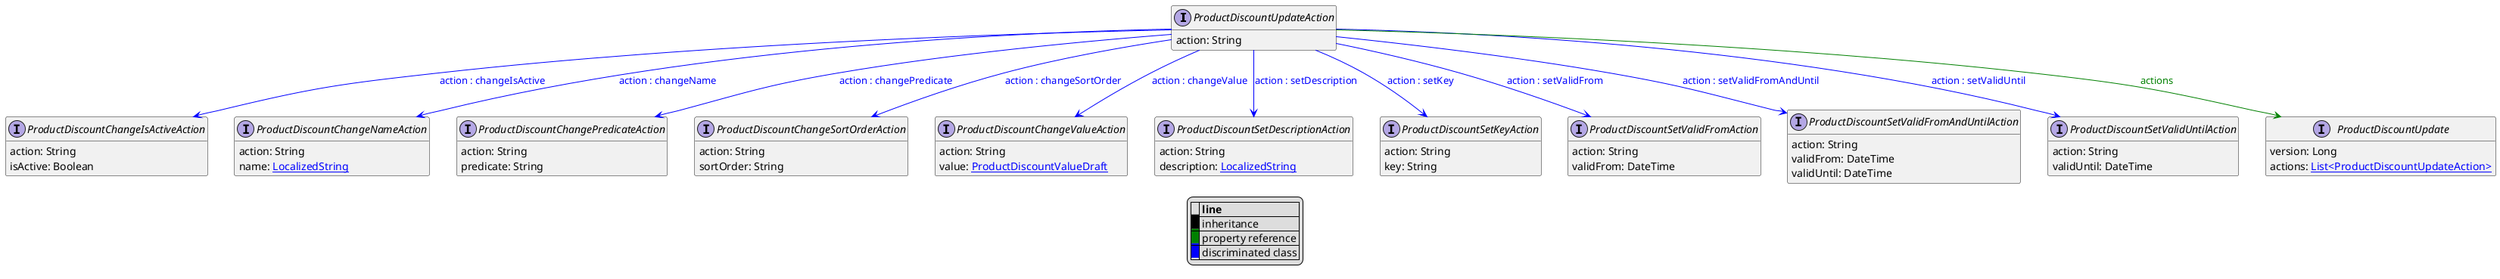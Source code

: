 @startuml

hide empty fields
hide empty methods
legend
|= |= line |
|<back:black>   </back>| inheritance |
|<back:green>   </back>| property reference |
|<back:blue>   </back>| discriminated class |
endlegend
interface ProductDiscountUpdateAction [[ProductDiscountUpdateAction.svg]]  {
    action: String
}


interface ProductDiscountChangeIsActiveAction [[ProductDiscountChangeIsActiveAction.svg]]  {
    action: String
    isActive: Boolean
}
interface ProductDiscountChangeNameAction [[ProductDiscountChangeNameAction.svg]]  {
    action: String
    name: [[LocalizedString.svg LocalizedString]]
}
interface ProductDiscountChangePredicateAction [[ProductDiscountChangePredicateAction.svg]]  {
    action: String
    predicate: String
}
interface ProductDiscountChangeSortOrderAction [[ProductDiscountChangeSortOrderAction.svg]]  {
    action: String
    sortOrder: String
}
interface ProductDiscountChangeValueAction [[ProductDiscountChangeValueAction.svg]]  {
    action: String
    value: [[ProductDiscountValueDraft.svg ProductDiscountValueDraft]]
}
interface ProductDiscountSetDescriptionAction [[ProductDiscountSetDescriptionAction.svg]]  {
    action: String
    description: [[LocalizedString.svg LocalizedString]]
}
interface ProductDiscountSetKeyAction [[ProductDiscountSetKeyAction.svg]]  {
    action: String
    key: String
}
interface ProductDiscountSetValidFromAction [[ProductDiscountSetValidFromAction.svg]]  {
    action: String
    validFrom: DateTime
}
interface ProductDiscountSetValidFromAndUntilAction [[ProductDiscountSetValidFromAndUntilAction.svg]]  {
    action: String
    validFrom: DateTime
    validUntil: DateTime
}
interface ProductDiscountSetValidUntilAction [[ProductDiscountSetValidUntilAction.svg]]  {
    action: String
    validUntil: DateTime
}
interface ProductDiscountUpdate [[ProductDiscountUpdate.svg]]  {
    version: Long
    actions: [[ProductDiscountUpdateAction.svg List<ProductDiscountUpdateAction>]]
}
ProductDiscountUpdateAction --> ProductDiscountChangeIsActiveAction #blue;text:blue : "action : changeIsActive"
ProductDiscountUpdateAction --> ProductDiscountChangeNameAction #blue;text:blue : "action : changeName"
ProductDiscountUpdateAction --> ProductDiscountChangePredicateAction #blue;text:blue : "action : changePredicate"
ProductDiscountUpdateAction --> ProductDiscountChangeSortOrderAction #blue;text:blue : "action : changeSortOrder"
ProductDiscountUpdateAction --> ProductDiscountChangeValueAction #blue;text:blue : "action : changeValue"
ProductDiscountUpdateAction --> ProductDiscountSetDescriptionAction #blue;text:blue : "action : setDescription"
ProductDiscountUpdateAction --> ProductDiscountSetKeyAction #blue;text:blue : "action : setKey"
ProductDiscountUpdateAction --> ProductDiscountSetValidFromAction #blue;text:blue : "action : setValidFrom"
ProductDiscountUpdateAction --> ProductDiscountSetValidFromAndUntilAction #blue;text:blue : "action : setValidFromAndUntil"
ProductDiscountUpdateAction --> ProductDiscountSetValidUntilAction #blue;text:blue : "action : setValidUntil"
ProductDiscountUpdateAction --> ProductDiscountUpdate #green;text:green : "actions"
@enduml
